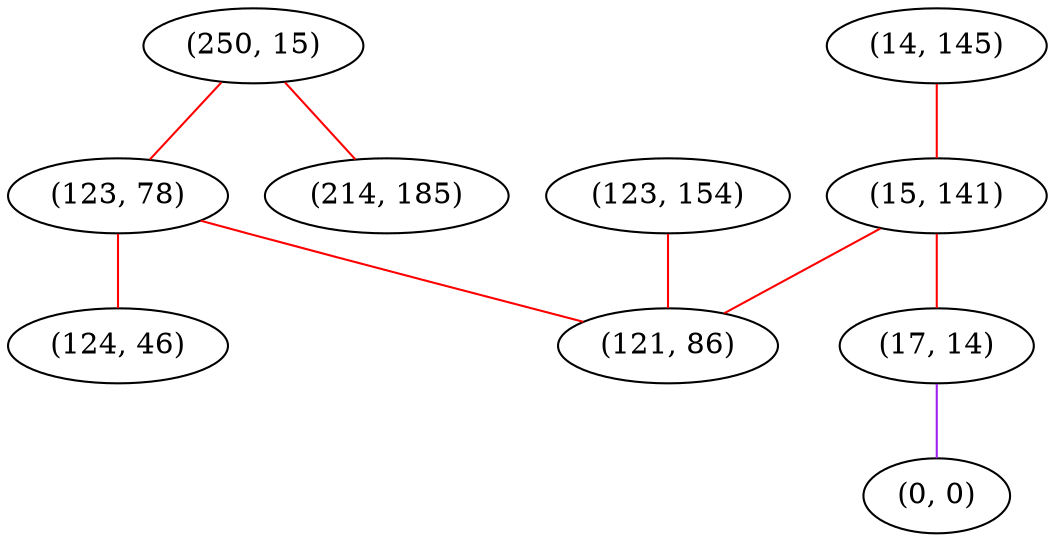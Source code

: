 graph "" {
"(250, 15)";
"(14, 145)";
"(15, 141)";
"(123, 78)";
"(17, 14)";
"(123, 154)";
"(0, 0)";
"(124, 46)";
"(214, 185)";
"(121, 86)";
"(250, 15)" -- "(214, 185)"  [color=red, key=0, weight=1];
"(250, 15)" -- "(123, 78)"  [color=red, key=0, weight=1];
"(14, 145)" -- "(15, 141)"  [color=red, key=0, weight=1];
"(15, 141)" -- "(121, 86)"  [color=red, key=0, weight=1];
"(15, 141)" -- "(17, 14)"  [color=red, key=0, weight=1];
"(123, 78)" -- "(121, 86)"  [color=red, key=0, weight=1];
"(123, 78)" -- "(124, 46)"  [color=red, key=0, weight=1];
"(17, 14)" -- "(0, 0)"  [color=purple, key=0, weight=4];
"(123, 154)" -- "(121, 86)"  [color=red, key=0, weight=1];
}
